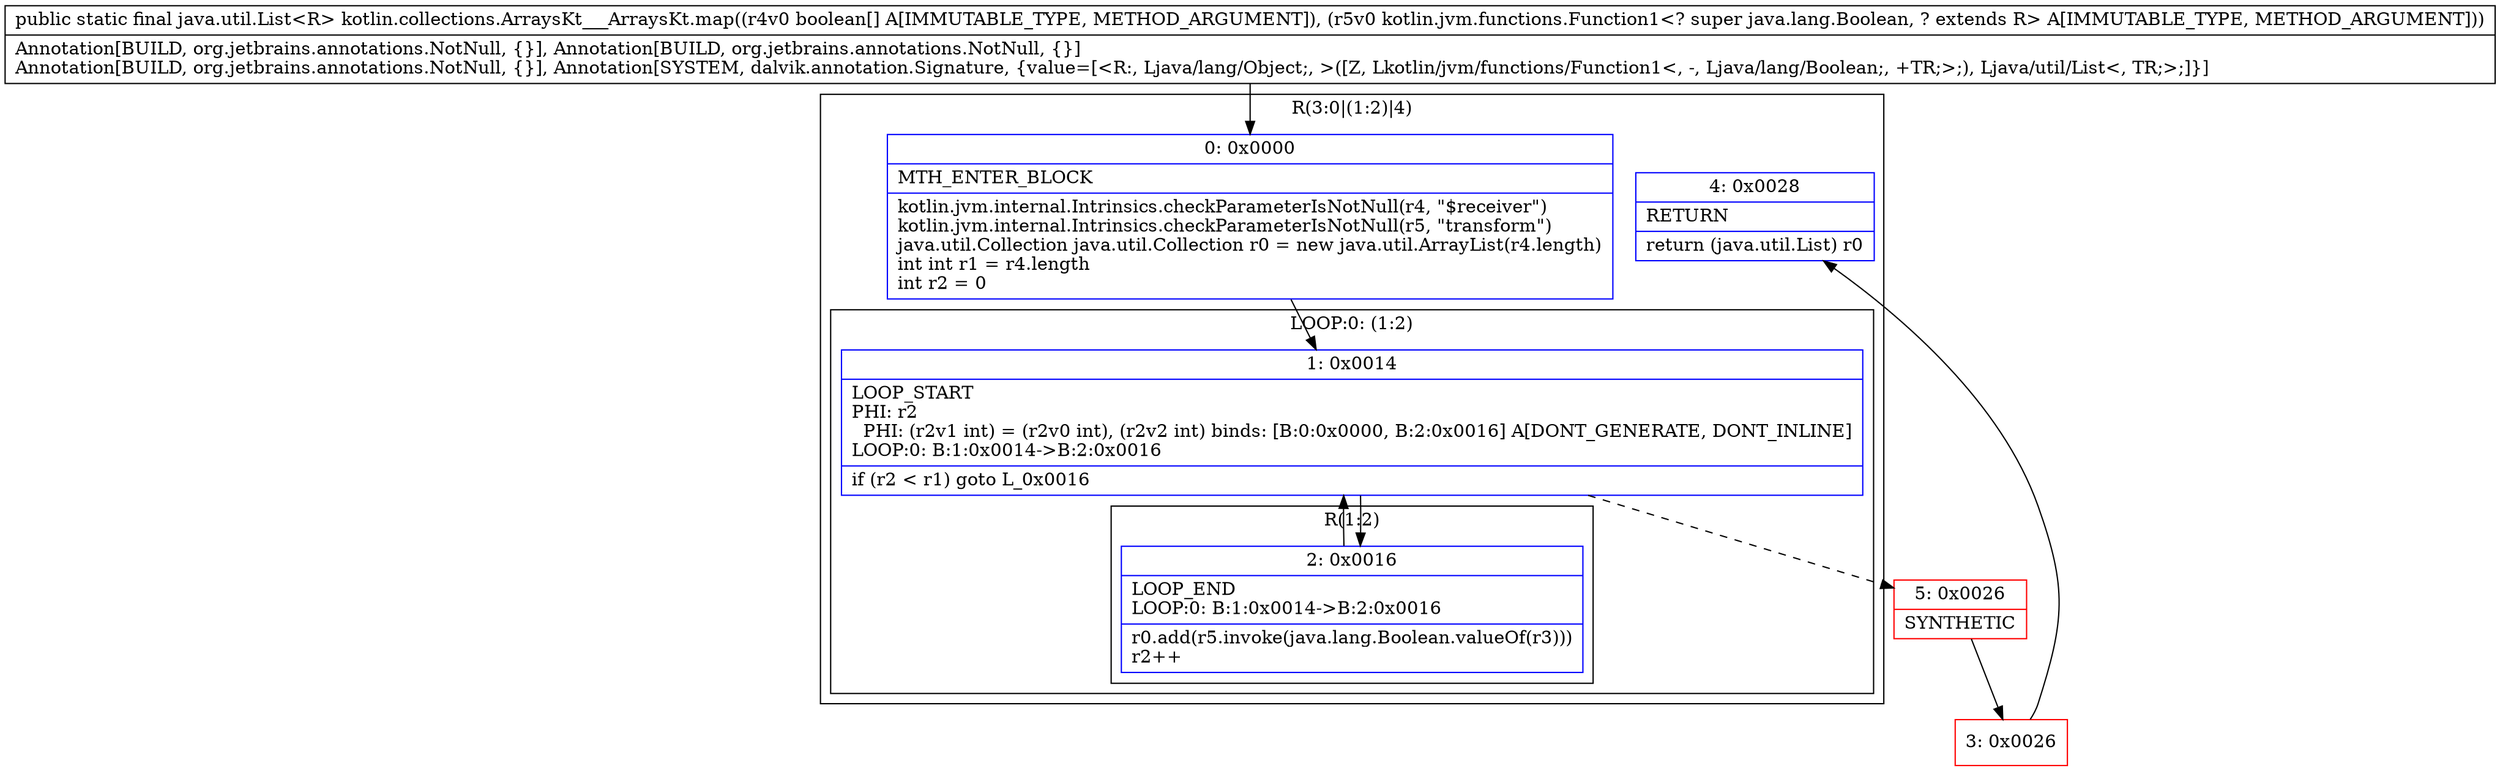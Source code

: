 digraph "CFG forkotlin.collections.ArraysKt___ArraysKt.map([ZLkotlin\/jvm\/functions\/Function1;)Ljava\/util\/List;" {
subgraph cluster_Region_921132643 {
label = "R(3:0|(1:2)|4)";
node [shape=record,color=blue];
Node_0 [shape=record,label="{0\:\ 0x0000|MTH_ENTER_BLOCK\l|kotlin.jvm.internal.Intrinsics.checkParameterIsNotNull(r4, \"$receiver\")\lkotlin.jvm.internal.Intrinsics.checkParameterIsNotNull(r5, \"transform\")\ljava.util.Collection java.util.Collection r0 = new java.util.ArrayList(r4.length)\lint int r1 = r4.length\lint r2 = 0\l}"];
subgraph cluster_LoopRegion_2058062424 {
label = "LOOP:0: (1:2)";
node [shape=record,color=blue];
Node_1 [shape=record,label="{1\:\ 0x0014|LOOP_START\lPHI: r2 \l  PHI: (r2v1 int) = (r2v0 int), (r2v2 int) binds: [B:0:0x0000, B:2:0x0016] A[DONT_GENERATE, DONT_INLINE]\lLOOP:0: B:1:0x0014\-\>B:2:0x0016\l|if (r2 \< r1) goto L_0x0016\l}"];
subgraph cluster_Region_973219958 {
label = "R(1:2)";
node [shape=record,color=blue];
Node_2 [shape=record,label="{2\:\ 0x0016|LOOP_END\lLOOP:0: B:1:0x0014\-\>B:2:0x0016\l|r0.add(r5.invoke(java.lang.Boolean.valueOf(r3)))\lr2++\l}"];
}
}
Node_4 [shape=record,label="{4\:\ 0x0028|RETURN\l|return (java.util.List) r0\l}"];
}
Node_3 [shape=record,color=red,label="{3\:\ 0x0026}"];
Node_5 [shape=record,color=red,label="{5\:\ 0x0026|SYNTHETIC\l}"];
MethodNode[shape=record,label="{public static final java.util.List\<R\> kotlin.collections.ArraysKt___ArraysKt.map((r4v0 boolean[] A[IMMUTABLE_TYPE, METHOD_ARGUMENT]), (r5v0 kotlin.jvm.functions.Function1\<? super java.lang.Boolean, ? extends R\> A[IMMUTABLE_TYPE, METHOD_ARGUMENT]))  | Annotation[BUILD, org.jetbrains.annotations.NotNull, \{\}], Annotation[BUILD, org.jetbrains.annotations.NotNull, \{\}]\lAnnotation[BUILD, org.jetbrains.annotations.NotNull, \{\}], Annotation[SYSTEM, dalvik.annotation.Signature, \{value=[\<R:, Ljava\/lang\/Object;, \>([Z, Lkotlin\/jvm\/functions\/Function1\<, \-, Ljava\/lang\/Boolean;, +TR;\>;), Ljava\/util\/List\<, TR;\>;]\}]\l}"];
MethodNode -> Node_0;
Node_0 -> Node_1;
Node_1 -> Node_2;
Node_1 -> Node_5[style=dashed];
Node_2 -> Node_1;
Node_3 -> Node_4;
Node_5 -> Node_3;
}

